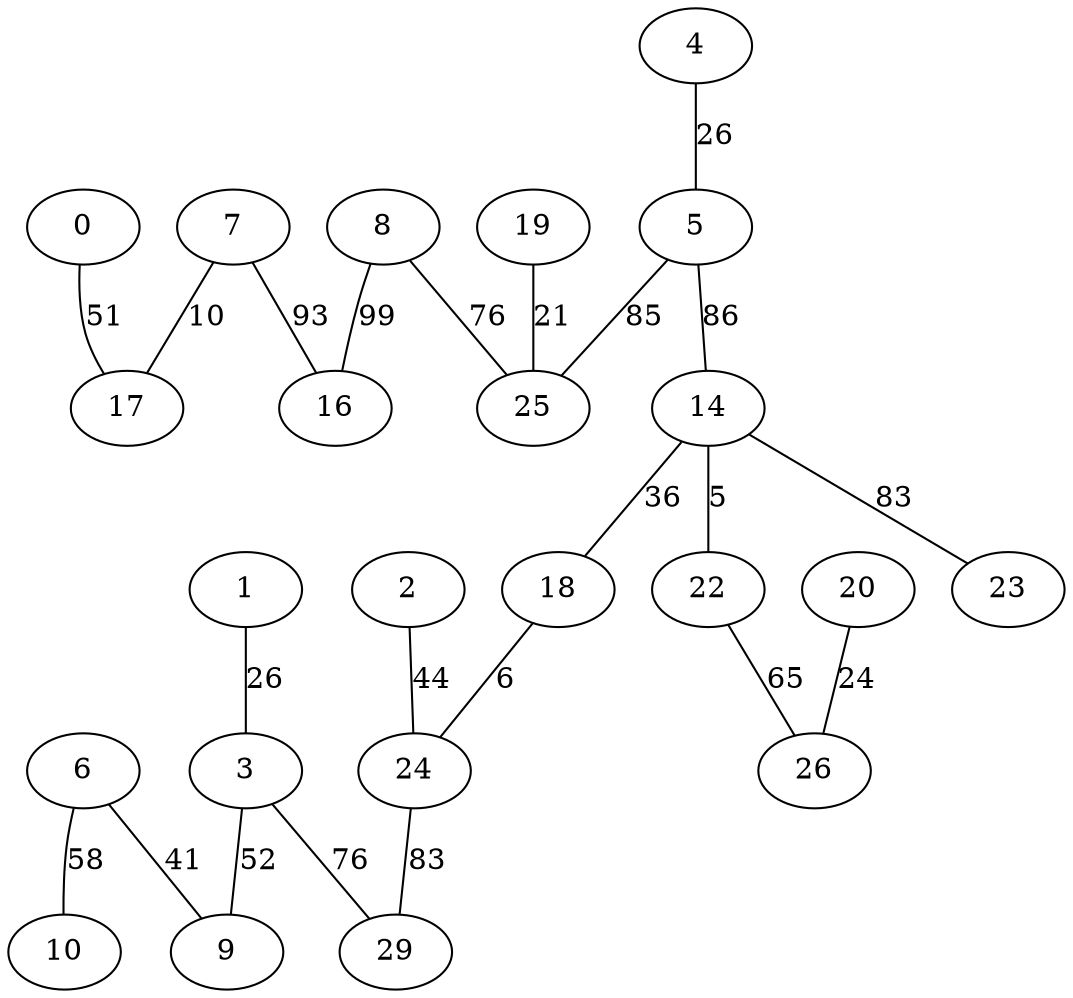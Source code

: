 graph {
  0 [label="0"];
  1 [label="1"];
  2 [label="2"];
  3 [label="3"];
  4 [label="4"];
  5 [label="5"];
  6 [label="6"];
  7 [label="7"];
  8 [label="8"];
  9 [label="9"];
  10 [label="10"];
  14 [label="14"];
  16 [label="16"];
  17 [label="17"];
  18 [label="18"];
  19 [label="19"];
  20 [label="20"];
  22 [label="22"];
  23 [label="23"];
  24 [label="24"];
  25 [label="25"];
  26 [label="26"];
  29 [label="29"];
  0 -- 17 [label="51"];
  1 -- 3 [label="26"];
  2 -- 24 [label="44"];
  3 -- 9 [label="52"];
  3 -- 29 [label="76"];
  4 -- 5 [label="26"];
  5 -- 25 [label="85"];
  5 -- 14 [label="86"];
  6 -- 9 [label="41"];
  6 -- 10 [label="58"];
  7 -- 16 [label="93"];
  7 -- 17 [label="10"];
  8 -- 16 [label="99"];
  8 -- 25 [label="76"];
  14 -- 22 [label="5"];
  14 -- 18 [label="36"];
  14 -- 23 [label="83"];
  18 -- 24 [label="6"];
  19 -- 25 [label="21"];
  20 -- 26 [label="24"];
  22 -- 26 [label="65"];
  24 -- 29 [label="83"];
}